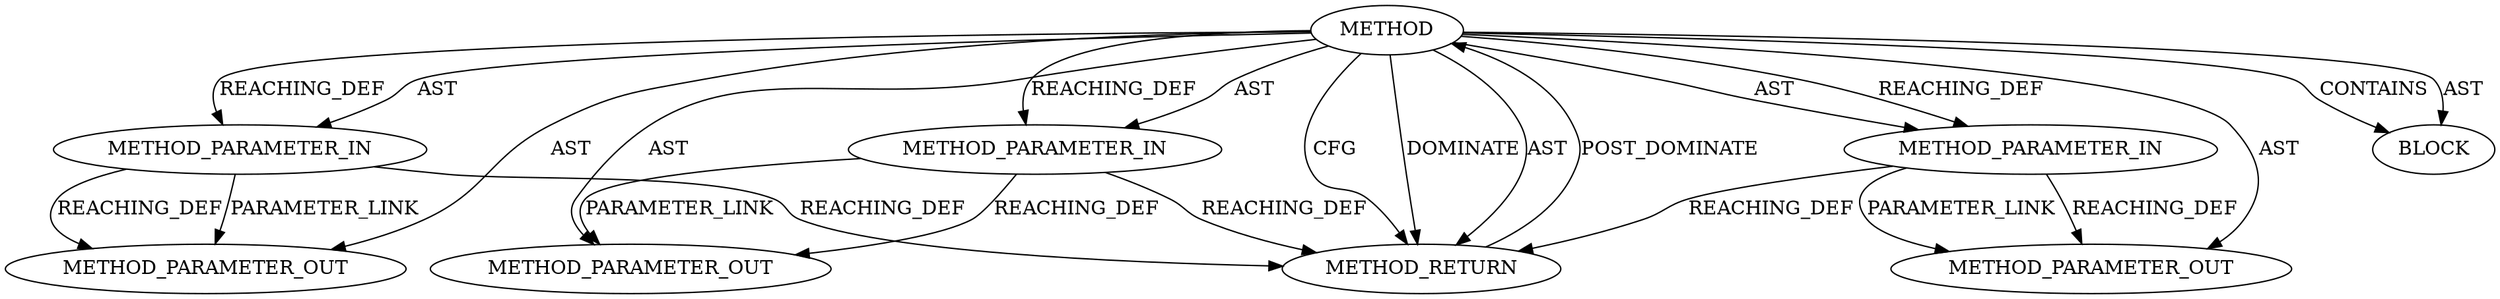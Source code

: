 digraph {
  22107 [label=METHOD_PARAMETER_OUT ORDER=2 CODE="p2" IS_VARIADIC=false TYPE_FULL_NAME="ANY" EVALUATION_STRATEGY="BY_VALUE" INDEX=2 NAME="p2"]
  20241 [label=METHOD_PARAMETER_IN ORDER=1 CODE="p1" IS_VARIADIC=false TYPE_FULL_NAME="ANY" EVALUATION_STRATEGY="BY_VALUE" INDEX=1 NAME="p1"]
  22108 [label=METHOD_PARAMETER_OUT ORDER=3 CODE="p3" IS_VARIADIC=false TYPE_FULL_NAME="ANY" EVALUATION_STRATEGY="BY_VALUE" INDEX=3 NAME="p3"]
  20244 [label=BLOCK ORDER=1 ARGUMENT_INDEX=1 CODE="<empty>" TYPE_FULL_NAME="ANY"]
  20240 [label=METHOD AST_PARENT_TYPE="NAMESPACE_BLOCK" AST_PARENT_FULL_NAME="<global>" ORDER=0 CODE="<empty>" FULL_NAME="kmalloc_array" IS_EXTERNAL=true FILENAME="<empty>" SIGNATURE="" NAME="kmalloc_array"]
  20243 [label=METHOD_PARAMETER_IN ORDER=3 CODE="p3" IS_VARIADIC=false TYPE_FULL_NAME="ANY" EVALUATION_STRATEGY="BY_VALUE" INDEX=3 NAME="p3"]
  20242 [label=METHOD_PARAMETER_IN ORDER=2 CODE="p2" IS_VARIADIC=false TYPE_FULL_NAME="ANY" EVALUATION_STRATEGY="BY_VALUE" INDEX=2 NAME="p2"]
  22106 [label=METHOD_PARAMETER_OUT ORDER=1 CODE="p1" IS_VARIADIC=false TYPE_FULL_NAME="ANY" EVALUATION_STRATEGY="BY_VALUE" INDEX=1 NAME="p1"]
  20245 [label=METHOD_RETURN ORDER=2 CODE="RET" TYPE_FULL_NAME="ANY" EVALUATION_STRATEGY="BY_VALUE"]
  20242 -> 22107 [label=REACHING_DEF VARIABLE="p2"]
  20241 -> 20245 [label=REACHING_DEF VARIABLE="p1"]
  20241 -> 22106 [label=PARAMETER_LINK ]
  20240 -> 20244 [label=AST ]
  20240 -> 20243 [label=REACHING_DEF VARIABLE=""]
  20240 -> 20243 [label=AST ]
  20240 -> 22107 [label=AST ]
  20243 -> 20245 [label=REACHING_DEF VARIABLE="p3"]
  20240 -> 20242 [label=REACHING_DEF VARIABLE=""]
  20240 -> 20242 [label=AST ]
  20240 -> 20245 [label=CFG ]
  20240 -> 20241 [label=AST ]
  20240 -> 22106 [label=AST ]
  20240 -> 20245 [label=DOMINATE ]
  20240 -> 20245 [label=AST ]
  20240 -> 20241 [label=REACHING_DEF VARIABLE=""]
  20242 -> 20245 [label=REACHING_DEF VARIABLE="p2"]
  20241 -> 22106 [label=REACHING_DEF VARIABLE="p1"]
  20243 -> 22108 [label=REACHING_DEF VARIABLE="p3"]
  20243 -> 22108 [label=PARAMETER_LINK ]
  20240 -> 20244 [label=CONTAINS ]
  20242 -> 22107 [label=PARAMETER_LINK ]
  20245 -> 20240 [label=POST_DOMINATE ]
  20240 -> 22108 [label=AST ]
}
